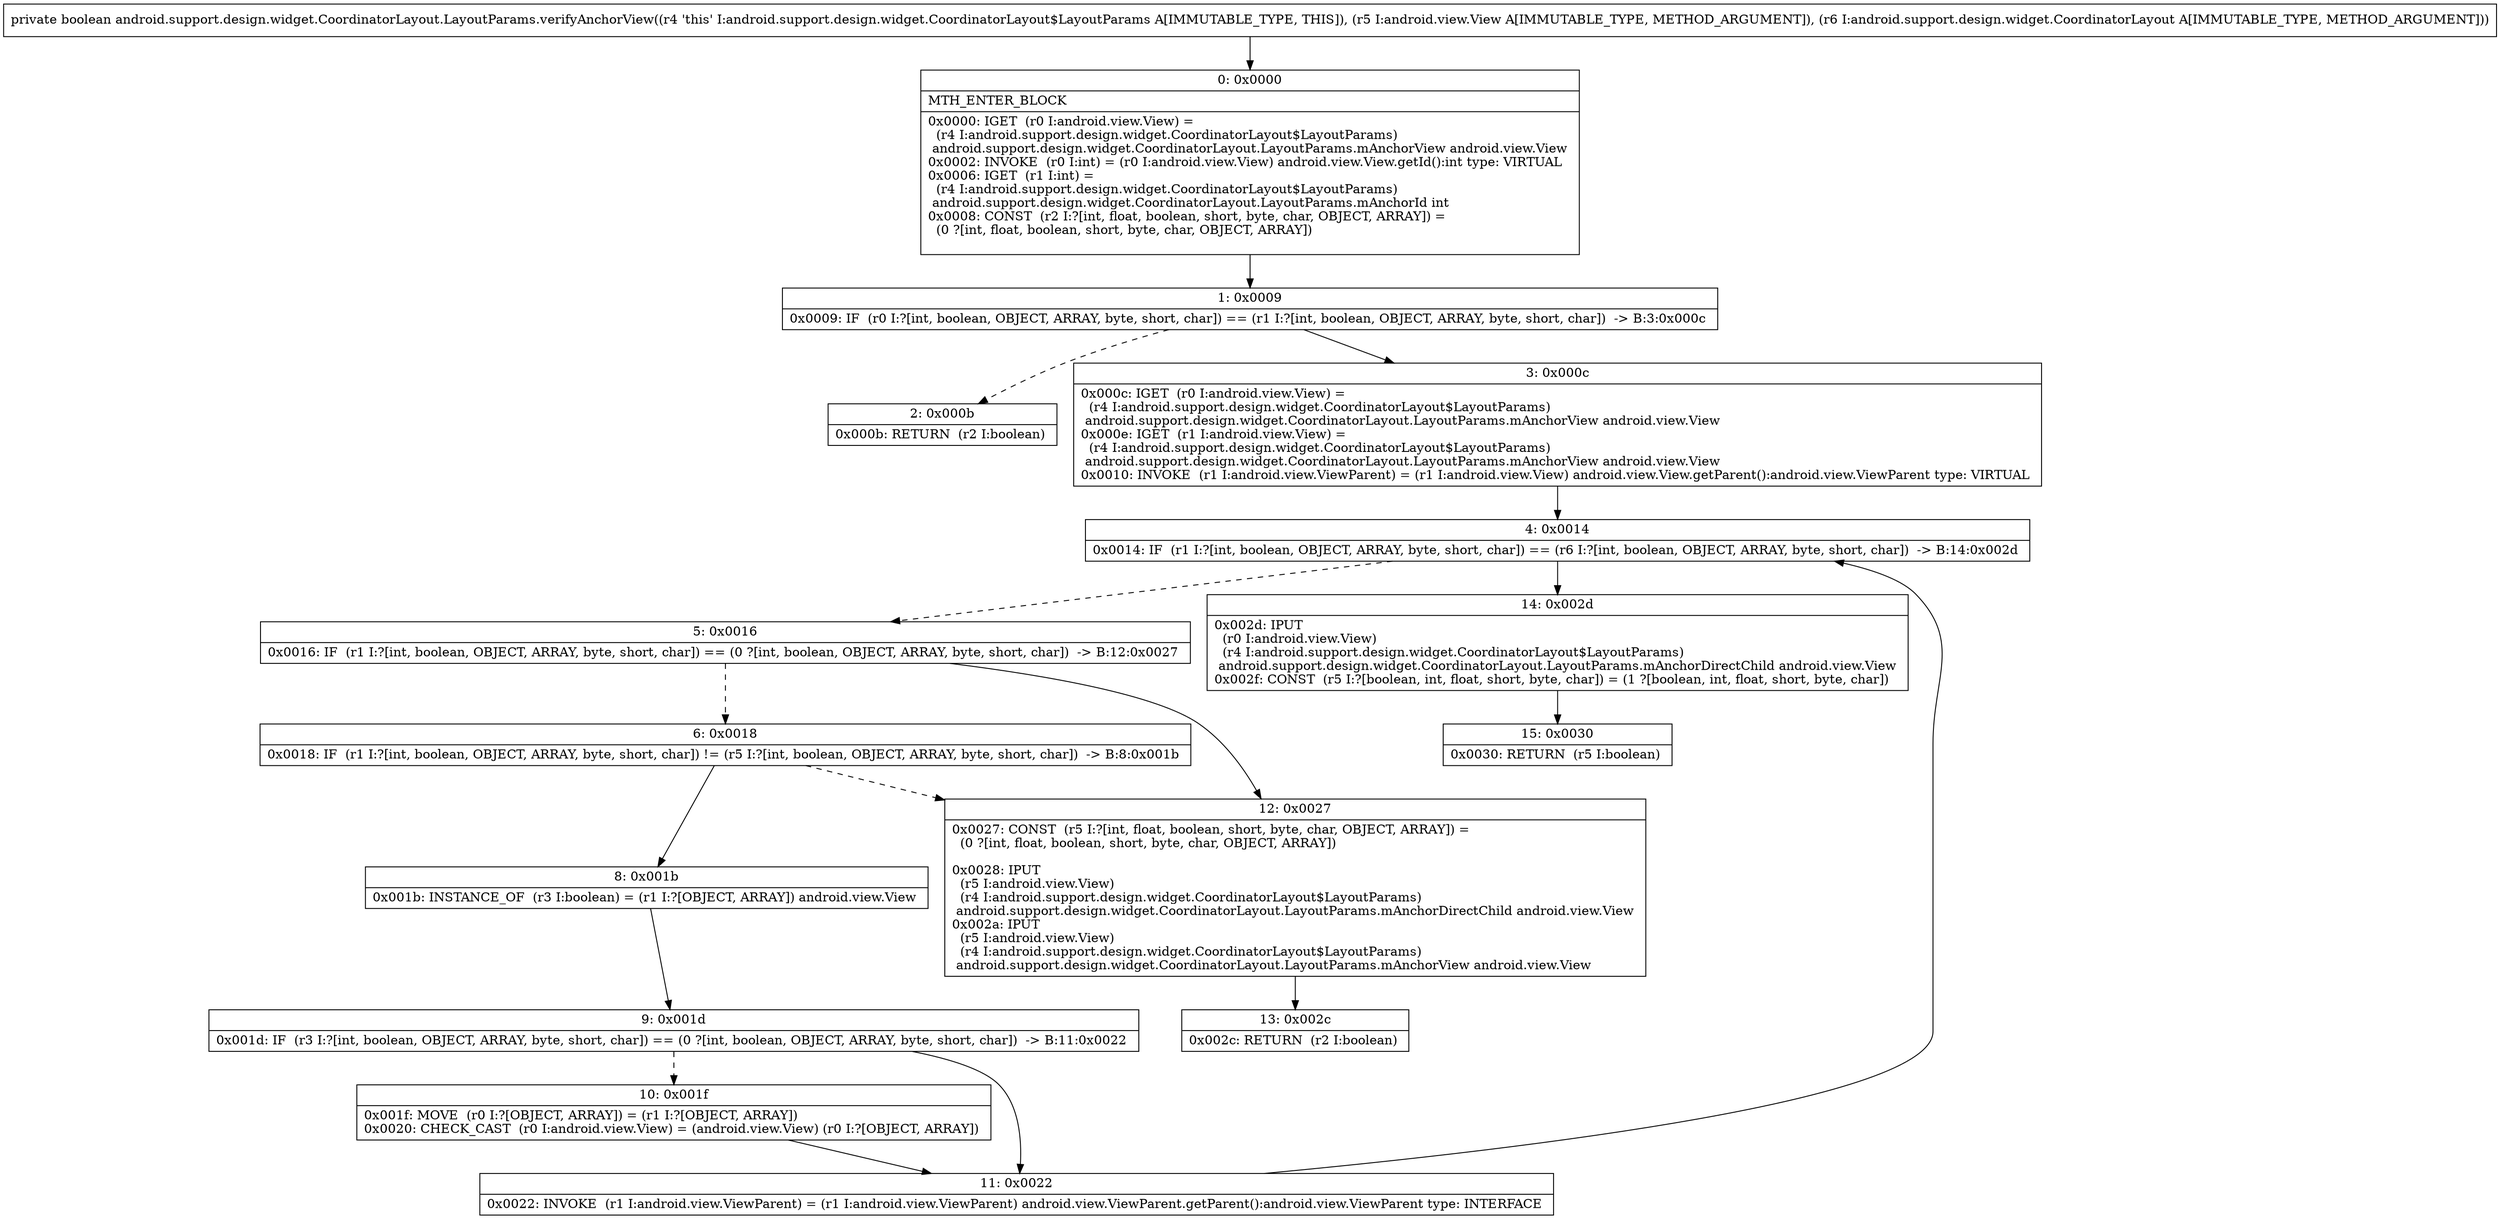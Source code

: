digraph "CFG forandroid.support.design.widget.CoordinatorLayout.LayoutParams.verifyAnchorView(Landroid\/view\/View;Landroid\/support\/design\/widget\/CoordinatorLayout;)Z" {
Node_0 [shape=record,label="{0\:\ 0x0000|MTH_ENTER_BLOCK\l|0x0000: IGET  (r0 I:android.view.View) = \l  (r4 I:android.support.design.widget.CoordinatorLayout$LayoutParams)\l android.support.design.widget.CoordinatorLayout.LayoutParams.mAnchorView android.view.View \l0x0002: INVOKE  (r0 I:int) = (r0 I:android.view.View) android.view.View.getId():int type: VIRTUAL \l0x0006: IGET  (r1 I:int) = \l  (r4 I:android.support.design.widget.CoordinatorLayout$LayoutParams)\l android.support.design.widget.CoordinatorLayout.LayoutParams.mAnchorId int \l0x0008: CONST  (r2 I:?[int, float, boolean, short, byte, char, OBJECT, ARRAY]) = \l  (0 ?[int, float, boolean, short, byte, char, OBJECT, ARRAY])\l \l}"];
Node_1 [shape=record,label="{1\:\ 0x0009|0x0009: IF  (r0 I:?[int, boolean, OBJECT, ARRAY, byte, short, char]) == (r1 I:?[int, boolean, OBJECT, ARRAY, byte, short, char])  \-\> B:3:0x000c \l}"];
Node_2 [shape=record,label="{2\:\ 0x000b|0x000b: RETURN  (r2 I:boolean) \l}"];
Node_3 [shape=record,label="{3\:\ 0x000c|0x000c: IGET  (r0 I:android.view.View) = \l  (r4 I:android.support.design.widget.CoordinatorLayout$LayoutParams)\l android.support.design.widget.CoordinatorLayout.LayoutParams.mAnchorView android.view.View \l0x000e: IGET  (r1 I:android.view.View) = \l  (r4 I:android.support.design.widget.CoordinatorLayout$LayoutParams)\l android.support.design.widget.CoordinatorLayout.LayoutParams.mAnchorView android.view.View \l0x0010: INVOKE  (r1 I:android.view.ViewParent) = (r1 I:android.view.View) android.view.View.getParent():android.view.ViewParent type: VIRTUAL \l}"];
Node_4 [shape=record,label="{4\:\ 0x0014|0x0014: IF  (r1 I:?[int, boolean, OBJECT, ARRAY, byte, short, char]) == (r6 I:?[int, boolean, OBJECT, ARRAY, byte, short, char])  \-\> B:14:0x002d \l}"];
Node_5 [shape=record,label="{5\:\ 0x0016|0x0016: IF  (r1 I:?[int, boolean, OBJECT, ARRAY, byte, short, char]) == (0 ?[int, boolean, OBJECT, ARRAY, byte, short, char])  \-\> B:12:0x0027 \l}"];
Node_6 [shape=record,label="{6\:\ 0x0018|0x0018: IF  (r1 I:?[int, boolean, OBJECT, ARRAY, byte, short, char]) != (r5 I:?[int, boolean, OBJECT, ARRAY, byte, short, char])  \-\> B:8:0x001b \l}"];
Node_8 [shape=record,label="{8\:\ 0x001b|0x001b: INSTANCE_OF  (r3 I:boolean) = (r1 I:?[OBJECT, ARRAY]) android.view.View \l}"];
Node_9 [shape=record,label="{9\:\ 0x001d|0x001d: IF  (r3 I:?[int, boolean, OBJECT, ARRAY, byte, short, char]) == (0 ?[int, boolean, OBJECT, ARRAY, byte, short, char])  \-\> B:11:0x0022 \l}"];
Node_10 [shape=record,label="{10\:\ 0x001f|0x001f: MOVE  (r0 I:?[OBJECT, ARRAY]) = (r1 I:?[OBJECT, ARRAY]) \l0x0020: CHECK_CAST  (r0 I:android.view.View) = (android.view.View) (r0 I:?[OBJECT, ARRAY]) \l}"];
Node_11 [shape=record,label="{11\:\ 0x0022|0x0022: INVOKE  (r1 I:android.view.ViewParent) = (r1 I:android.view.ViewParent) android.view.ViewParent.getParent():android.view.ViewParent type: INTERFACE \l}"];
Node_12 [shape=record,label="{12\:\ 0x0027|0x0027: CONST  (r5 I:?[int, float, boolean, short, byte, char, OBJECT, ARRAY]) = \l  (0 ?[int, float, boolean, short, byte, char, OBJECT, ARRAY])\l \l0x0028: IPUT  \l  (r5 I:android.view.View)\l  (r4 I:android.support.design.widget.CoordinatorLayout$LayoutParams)\l android.support.design.widget.CoordinatorLayout.LayoutParams.mAnchorDirectChild android.view.View \l0x002a: IPUT  \l  (r5 I:android.view.View)\l  (r4 I:android.support.design.widget.CoordinatorLayout$LayoutParams)\l android.support.design.widget.CoordinatorLayout.LayoutParams.mAnchorView android.view.View \l}"];
Node_13 [shape=record,label="{13\:\ 0x002c|0x002c: RETURN  (r2 I:boolean) \l}"];
Node_14 [shape=record,label="{14\:\ 0x002d|0x002d: IPUT  \l  (r0 I:android.view.View)\l  (r4 I:android.support.design.widget.CoordinatorLayout$LayoutParams)\l android.support.design.widget.CoordinatorLayout.LayoutParams.mAnchorDirectChild android.view.View \l0x002f: CONST  (r5 I:?[boolean, int, float, short, byte, char]) = (1 ?[boolean, int, float, short, byte, char]) \l}"];
Node_15 [shape=record,label="{15\:\ 0x0030|0x0030: RETURN  (r5 I:boolean) \l}"];
MethodNode[shape=record,label="{private boolean android.support.design.widget.CoordinatorLayout.LayoutParams.verifyAnchorView((r4 'this' I:android.support.design.widget.CoordinatorLayout$LayoutParams A[IMMUTABLE_TYPE, THIS]), (r5 I:android.view.View A[IMMUTABLE_TYPE, METHOD_ARGUMENT]), (r6 I:android.support.design.widget.CoordinatorLayout A[IMMUTABLE_TYPE, METHOD_ARGUMENT])) }"];
MethodNode -> Node_0;
Node_0 -> Node_1;
Node_1 -> Node_2[style=dashed];
Node_1 -> Node_3;
Node_3 -> Node_4;
Node_4 -> Node_5[style=dashed];
Node_4 -> Node_14;
Node_5 -> Node_6[style=dashed];
Node_5 -> Node_12;
Node_6 -> Node_8;
Node_6 -> Node_12[style=dashed];
Node_8 -> Node_9;
Node_9 -> Node_10[style=dashed];
Node_9 -> Node_11;
Node_10 -> Node_11;
Node_11 -> Node_4;
Node_12 -> Node_13;
Node_14 -> Node_15;
}

